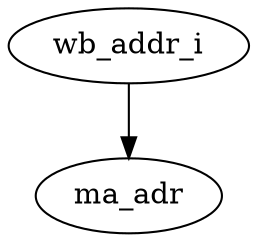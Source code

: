 strict digraph "" {
	wb_addr_i	 [complexity=2,
		importance=0.0507640549323,
		rank=0.0253820274662];
	ma_adr	 [complexity=0,
		importance=0.0259000300082,
		rank=0.0];
	wb_addr_i -> ma_adr;
}

